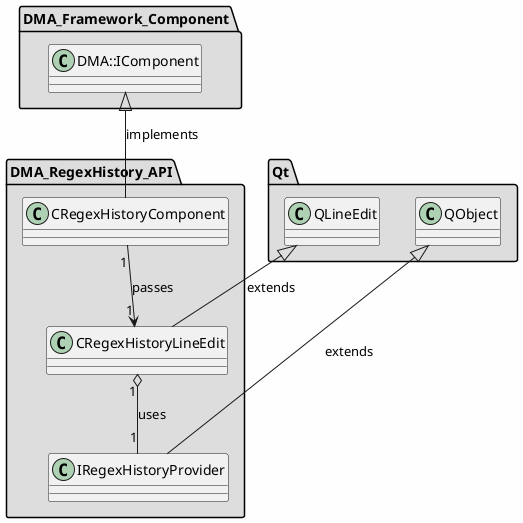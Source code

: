 
@startuml

skinparam backgroundColor #FEFEFE
skinparam wrapWidth 600
package "DMA_Framework_Component" #DDDDDD
{

class "DMA::IComponent"
{
}

}

package "DMA_RegexHistory_API" #DDDDDD
{

class "CRegexHistoryComponent"
{
}

class "CRegexHistoryLineEdit"
{
}

class "IRegexHistoryProvider"
{
}

}

package "Qt" #DDDDDD
{

class "QLineEdit"
{
}

class "QObject"
{
}

}

'====================Inheritance section====================
DMA::IComponent <|-- CRegexHistoryComponent : implements
QLineEdit <|-- CRegexHistoryLineEdit : extends
QObject <|-- IRegexHistoryProvider : extends

'====================Dependencies section====================
CRegexHistoryComponent "1" --> "1" CRegexHistoryLineEdit : passes
CRegexHistoryLineEdit "1" o-- "1" IRegexHistoryProvider : uses

@enduml
